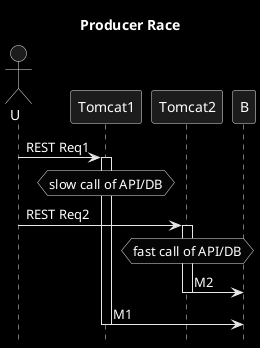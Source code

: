 @startuml
title Producer Race
hide footbox
skinparam monochrome reverse
actor U

U->Tomcat1: REST Req1
activate Tomcat1
hnote over Tomcat1: slow call of API/DB
U->Tomcat2: REST Req2
activate Tomcat2
hnote over Tomcat2: fast call of API/DB
Tomcat2->B: M2
deactivate Tomcat2
Tomcat1->B: M1
deactivate Tomcat1
@enduml
? receivedAt vs observedAt

